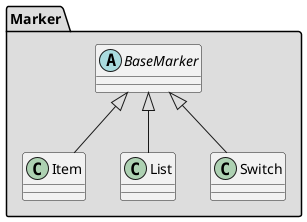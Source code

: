@startuml marker.png

namespace Marker #DDDDDD {
  abstract class BaseMarker
  BaseMarker <|-- Item
  BaseMarker <|-- List
  BaseMarker <|-- Switch
}

@enduml
